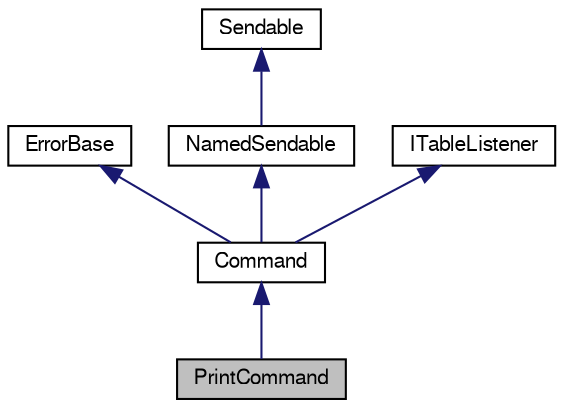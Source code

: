 digraph "PrintCommand"
{
  bgcolor="transparent";
  edge [fontname="FreeSans",fontsize="10",labelfontname="FreeSans",labelfontsize="10"];
  node [fontname="FreeSans",fontsize="10",shape=record];
  Node1 [label="PrintCommand",height=0.2,width=0.4,color="black", fillcolor="grey75", style="filled" fontcolor="black"];
  Node2 -> Node1 [dir="back",color="midnightblue",fontsize="10",style="solid",fontname="FreeSans"];
  Node2 [label="Command",height=0.2,width=0.4,color="black",URL="$class_command.html"];
  Node3 -> Node2 [dir="back",color="midnightblue",fontsize="10",style="solid",fontname="FreeSans"];
  Node3 [label="ErrorBase",height=0.2,width=0.4,color="black",URL="$class_error_base.html"];
  Node4 -> Node2 [dir="back",color="midnightblue",fontsize="10",style="solid",fontname="FreeSans"];
  Node4 [label="NamedSendable",height=0.2,width=0.4,color="black",URL="$class_named_sendable.html"];
  Node5 -> Node4 [dir="back",color="midnightblue",fontsize="10",style="solid",fontname="FreeSans"];
  Node5 [label="Sendable",height=0.2,width=0.4,color="black",URL="$class_sendable.html"];
  Node6 -> Node2 [dir="back",color="midnightblue",fontsize="10",style="solid",fontname="FreeSans"];
  Node6 [label="ITableListener",height=0.2,width=0.4,color="black",URL="$class_i_table_listener.html"];
}
